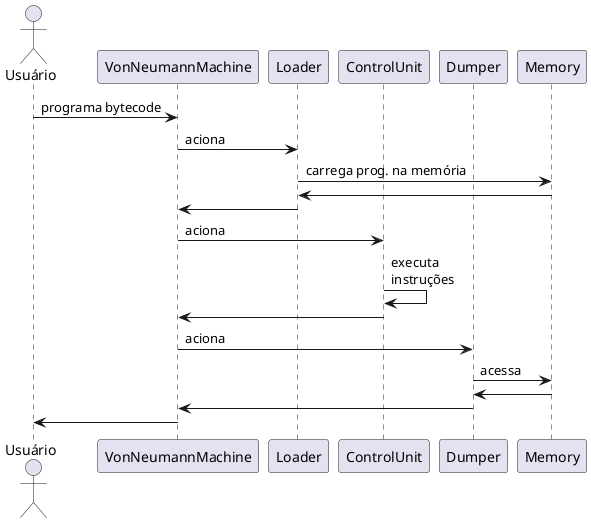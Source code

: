 @startuml classes
actor Usuário as u
participant VonNeumannMachine as vnm
participant Loader as l
participant ControlUnit as c
participant Dumper as d
participant Memory as m

u -> vnm : programa bytecode
vnm -> l : aciona
l -> m : carrega prog. na memória
l <- m
vnm <- l

vnm -> c : aciona
c -> c : executa\ninstruções
vnm <- c


vnm -> d : aciona
d -> m : acessa
d <- m
vnm <- d
u <- vnm

@enduml
